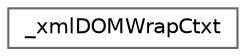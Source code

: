 digraph "Graphical Class Hierarchy"
{
 // LATEX_PDF_SIZE
  bgcolor="transparent";
  edge [fontname=Helvetica,fontsize=10,labelfontname=Helvetica,labelfontsize=10];
  node [fontname=Helvetica,fontsize=10,shape=box,height=0.2,width=0.4];
  rankdir="LR";
  Node0 [label="_xmlDOMWrapCtxt",height=0.2,width=0.4,color="grey40", fillcolor="white", style="filled",URL="$struct__xml_d_o_m_wrap_ctxt.html",tooltip=" "];
}
